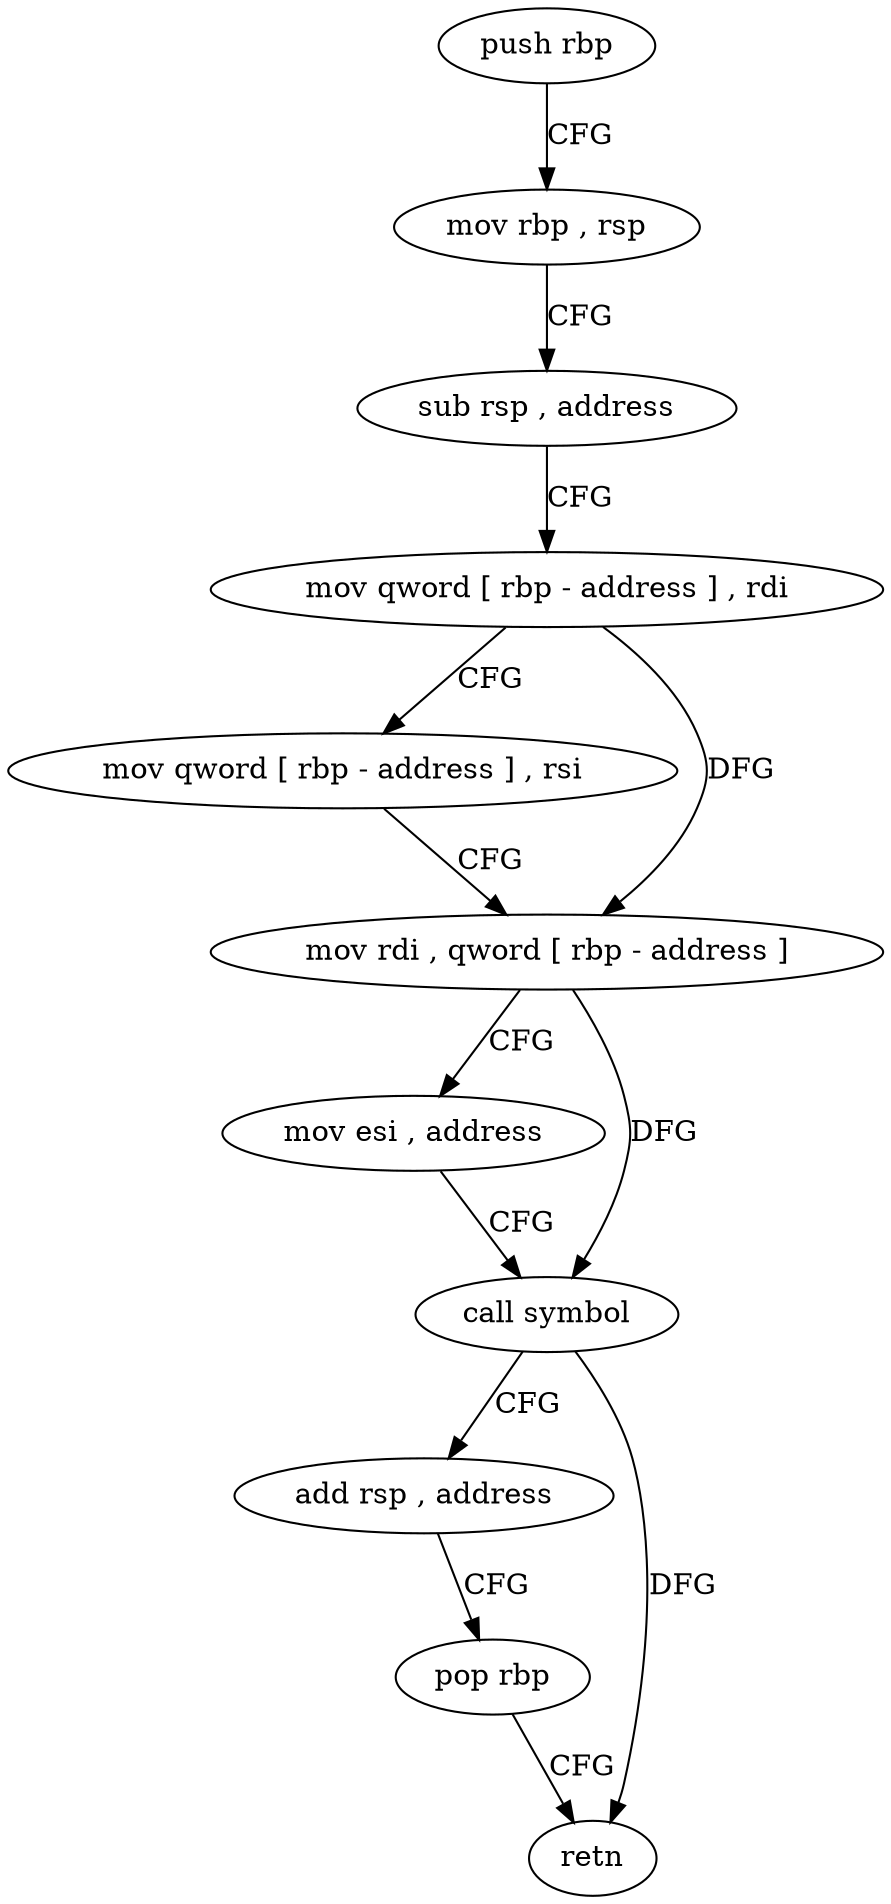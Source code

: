 digraph "func" {
"4288448" [label = "push rbp" ]
"4288449" [label = "mov rbp , rsp" ]
"4288452" [label = "sub rsp , address" ]
"4288456" [label = "mov qword [ rbp - address ] , rdi" ]
"4288460" [label = "mov qword [ rbp - address ] , rsi" ]
"4288464" [label = "mov rdi , qword [ rbp - address ]" ]
"4288468" [label = "mov esi , address" ]
"4288473" [label = "call symbol" ]
"4288478" [label = "add rsp , address" ]
"4288482" [label = "pop rbp" ]
"4288483" [label = "retn" ]
"4288448" -> "4288449" [ label = "CFG" ]
"4288449" -> "4288452" [ label = "CFG" ]
"4288452" -> "4288456" [ label = "CFG" ]
"4288456" -> "4288460" [ label = "CFG" ]
"4288456" -> "4288464" [ label = "DFG" ]
"4288460" -> "4288464" [ label = "CFG" ]
"4288464" -> "4288468" [ label = "CFG" ]
"4288464" -> "4288473" [ label = "DFG" ]
"4288468" -> "4288473" [ label = "CFG" ]
"4288473" -> "4288478" [ label = "CFG" ]
"4288473" -> "4288483" [ label = "DFG" ]
"4288478" -> "4288482" [ label = "CFG" ]
"4288482" -> "4288483" [ label = "CFG" ]
}
